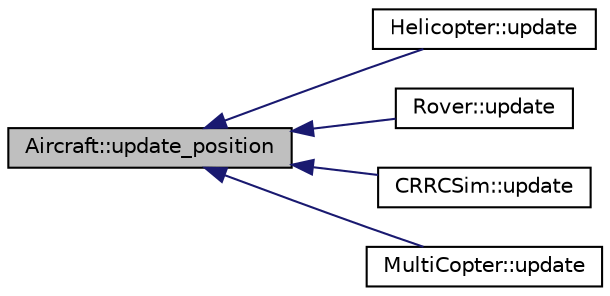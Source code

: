 digraph "Aircraft::update_position"
{
 // INTERACTIVE_SVG=YES
  edge [fontname="Helvetica",fontsize="10",labelfontname="Helvetica",labelfontsize="10"];
  node [fontname="Helvetica",fontsize="10",shape=record];
  rankdir="LR";
  Node1 [label="Aircraft::update_position",height=0.2,width=0.4,color="black", fillcolor="grey75", style="filled" fontcolor="black"];
  Node1 -> Node2 [dir="back",color="midnightblue",fontsize="10",style="solid",fontname="Helvetica"];
  Node2 [label="Helicopter::update",height=0.2,width=0.4,color="black", fillcolor="white", style="filled",URL="$classHelicopter.html#a679e4dbbeca418ad17aa98aafdc99385"];
  Node1 -> Node3 [dir="back",color="midnightblue",fontsize="10",style="solid",fontname="Helvetica"];
  Node3 [label="Rover::update",height=0.2,width=0.4,color="black", fillcolor="white", style="filled",URL="$classRover.html#a1b444db0b18db7f90dfb59e493ab5e29"];
  Node1 -> Node4 [dir="back",color="midnightblue",fontsize="10",style="solid",fontname="Helvetica"];
  Node4 [label="CRRCSim::update",height=0.2,width=0.4,color="black", fillcolor="white", style="filled",URL="$classCRRCSim.html#ab08e79ebbb84fd46e62c3da83f2c650f"];
  Node1 -> Node5 [dir="back",color="midnightblue",fontsize="10",style="solid",fontname="Helvetica"];
  Node5 [label="MultiCopter::update",height=0.2,width=0.4,color="black", fillcolor="white", style="filled",URL="$classMultiCopter.html#ad4df8bcd20625ce425cc9d73f9aa6a20"];
}
